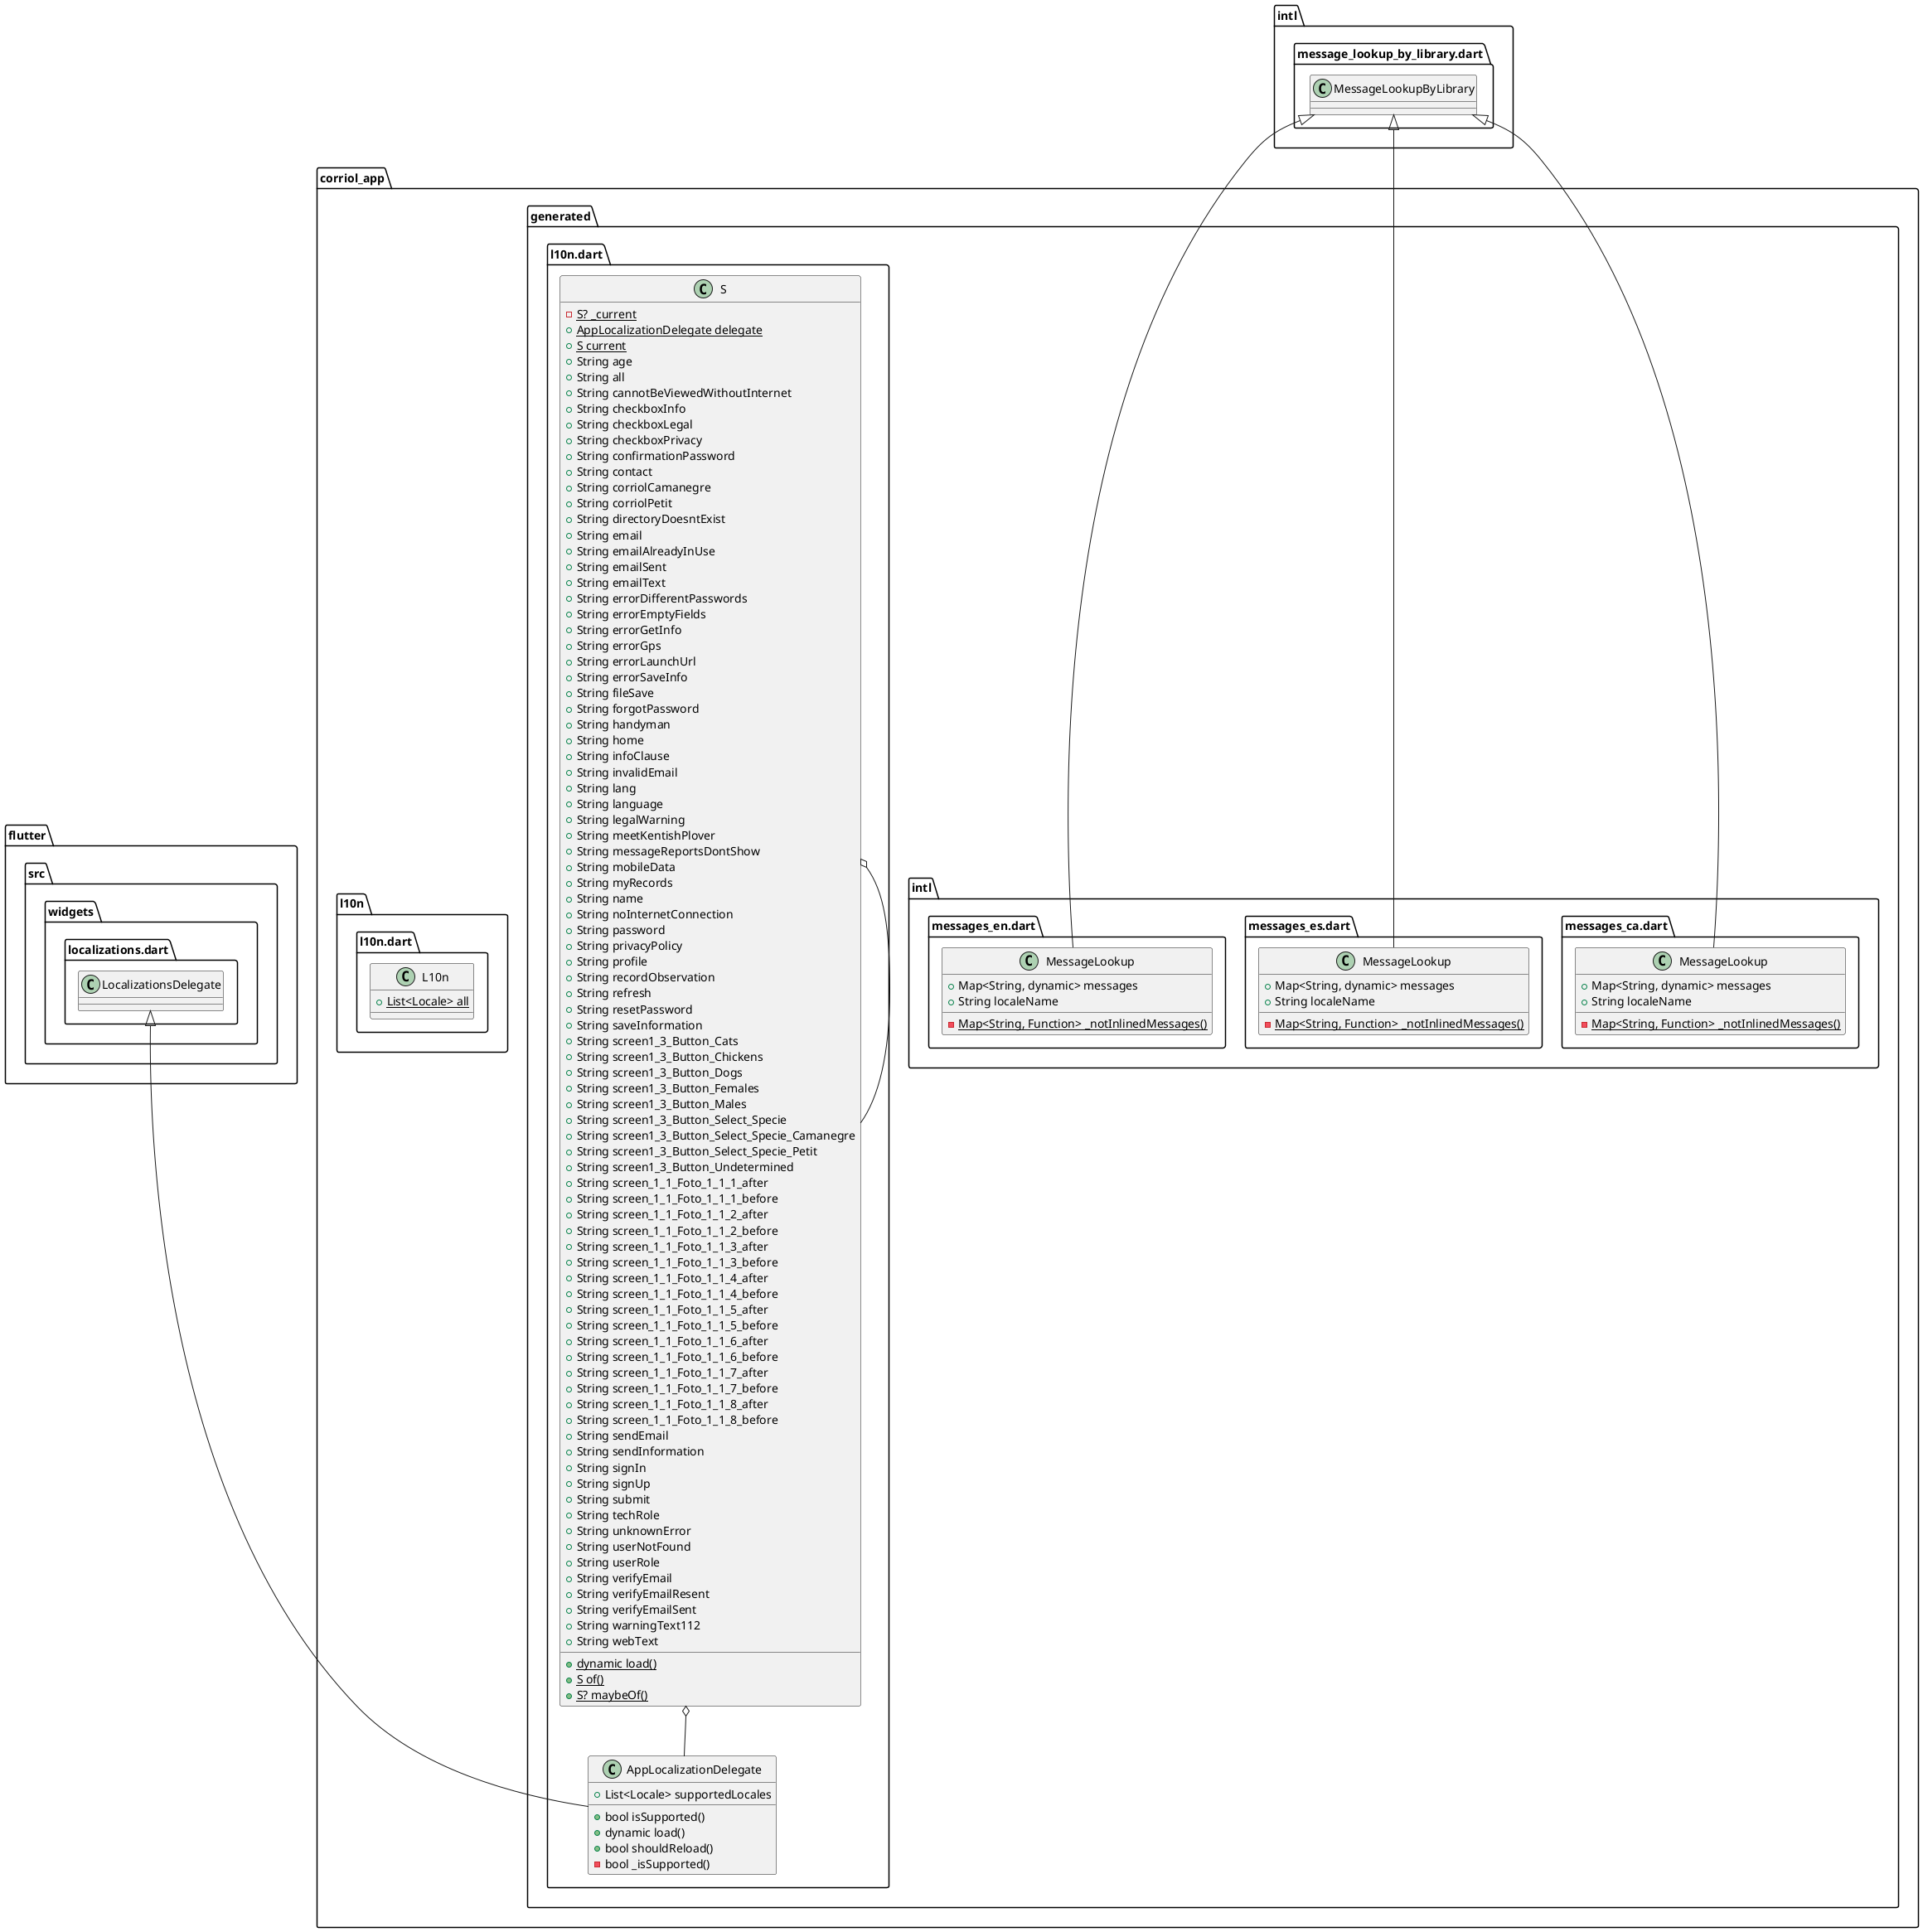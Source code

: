 @startuml
set namespaceSeparator ::

' <l10n>

class "corriol_app::generated::intl::messages_ca.dart::MessageLookup" {
  +Map<String, dynamic> messages
  +String localeName
  {static} -Map<String, Function> _notInlinedMessages()
}

"intl::message_lookup_by_library.dart::MessageLookupByLibrary" <|-- "corriol_app::generated::intl::messages_ca.dart::MessageLookup"

class "corriol_app::generated::intl::messages_es.dart::MessageLookup" {
  +Map<String, dynamic> messages
  +String localeName
  {static} -Map<String, Function> _notInlinedMessages()
}

"intl::message_lookup_by_library.dart::MessageLookupByLibrary" <|-- "corriol_app::generated::intl::messages_es.dart::MessageLookup"

class "corriol_app::generated::intl::messages_en.dart::MessageLookup" {
  +Map<String, dynamic> messages
  +String localeName
  {static} -Map<String, Function> _notInlinedMessages()
}

"intl::message_lookup_by_library.dart::MessageLookupByLibrary" <|-- "corriol_app::generated::intl::messages_en.dart::MessageLookup"

class "corriol_app::generated::l10n.dart::S" {
  {static} -S? _current
  {static} +AppLocalizationDelegate delegate
  {static} +S current
  +String age
  +String all
  +String cannotBeViewedWithoutInternet
  +String checkboxInfo
  +String checkboxLegal
  +String checkboxPrivacy
  +String confirmationPassword
  +String contact
  +String corriolCamanegre
  +String corriolPetit
  +String directoryDoesntExist
  +String email
  +String emailAlreadyInUse
  +String emailSent
  +String emailText
  +String errorDifferentPasswords
  +String errorEmptyFields
  +String errorGetInfo
  +String errorGps
  +String errorLaunchUrl
  +String errorSaveInfo
  +String fileSave
  +String forgotPassword
  +String handyman
  +String home
  +String infoClause
  +String invalidEmail
  +String lang
  +String language
  +String legalWarning
  +String meetKentishPlover
  +String messageReportsDontShow
  +String mobileData
  +String myRecords
  +String name
  +String noInternetConnection
  +String password
  +String privacyPolicy
  +String profile
  +String recordObservation
  +String refresh
  +String resetPassword
  +String saveInformation
  +String screen1_3_Button_Cats
  +String screen1_3_Button_Chickens
  +String screen1_3_Button_Dogs
  +String screen1_3_Button_Females
  +String screen1_3_Button_Males
  +String screen1_3_Button_Select_Specie
  +String screen1_3_Button_Select_Specie_Camanegre
  +String screen1_3_Button_Select_Specie_Petit
  +String screen1_3_Button_Undetermined
  +String screen_1_1_Foto_1_1_1_after
  +String screen_1_1_Foto_1_1_1_before
  +String screen_1_1_Foto_1_1_2_after
  +String screen_1_1_Foto_1_1_2_before
  +String screen_1_1_Foto_1_1_3_after
  +String screen_1_1_Foto_1_1_3_before
  +String screen_1_1_Foto_1_1_4_after
  +String screen_1_1_Foto_1_1_4_before
  +String screen_1_1_Foto_1_1_5_after
  +String screen_1_1_Foto_1_1_5_before
  +String screen_1_1_Foto_1_1_6_after
  +String screen_1_1_Foto_1_1_6_before
  +String screen_1_1_Foto_1_1_7_after
  +String screen_1_1_Foto_1_1_7_before
  +String screen_1_1_Foto_1_1_8_after
  +String screen_1_1_Foto_1_1_8_before
  +String sendEmail
  +String sendInformation
  +String signIn
  +String signUp
  +String submit
  +String techRole
  +String unknownError
  +String userNotFound
  +String userRole
  +String verifyEmail
  +String verifyEmailResent
  +String verifyEmailSent
  +String warningText112
  +String webText
  {static} +dynamic load()
  {static} +S of()
  {static} +S? maybeOf()
}

"corriol_app::generated::l10n.dart::S" o-- "corriol_app::generated::l10n.dart::S"
"corriol_app::generated::l10n.dart::S" o-- "corriol_app::generated::l10n.dart::AppLocalizationDelegate"

class "corriol_app::generated::l10n.dart::AppLocalizationDelegate" {
  +List<Locale> supportedLocales
  +bool isSupported()
  +dynamic load()
  +bool shouldReload()
  -bool _isSupported()
}

"flutter::src::widgets::localizations.dart::LocalizationsDelegate" <|-- "corriol_app::generated::l10n.dart::AppLocalizationDelegate"

class "corriol_app::l10n::l10n.dart::L10n" {
  {static} +List<Locale> all
}

@enduml